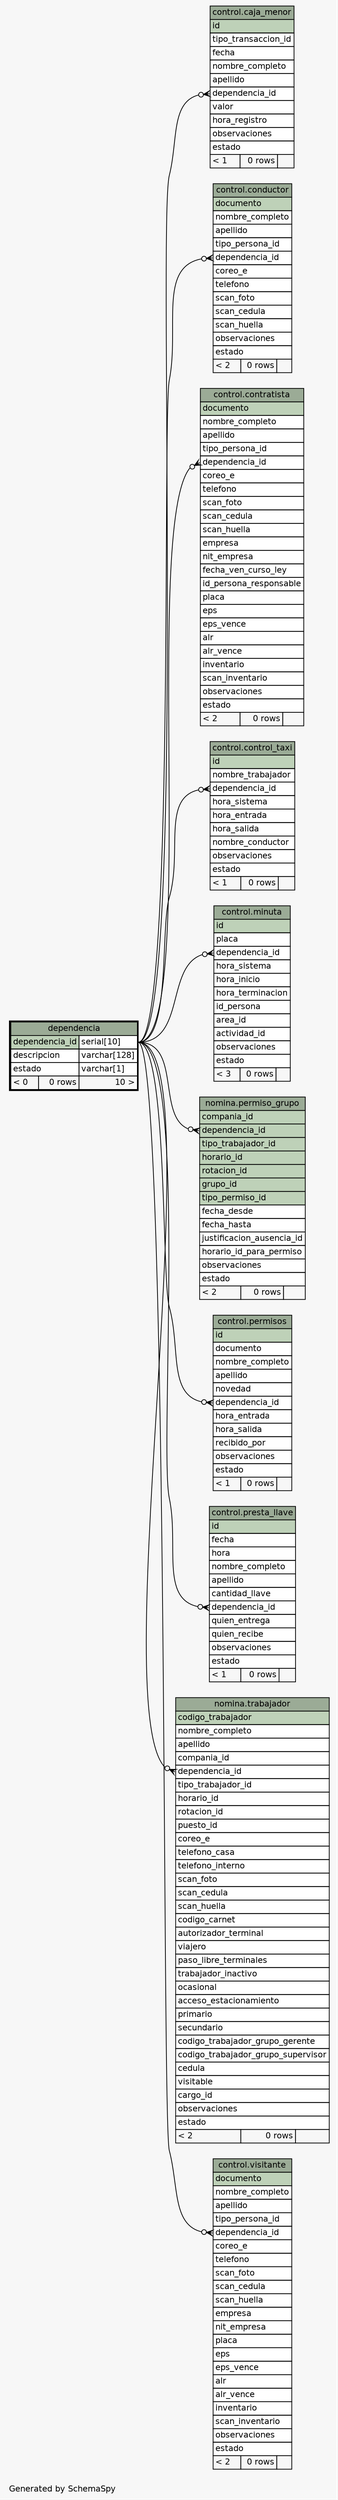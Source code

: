 // dot 2.26.3 on Linux 3.2.0-4-686-pae
// SchemaSpy rev 590
digraph "oneDegreeRelationshipsDiagram" {
  graph [
    rankdir="RL"
    bgcolor="#f7f7f7"
    label="\nGenerated by SchemaSpy"
    labeljust="l"
    nodesep="0.18"
    ranksep="0.46"
    fontname="Helvetica"
    fontsize="11"
  ];
  node [
    fontname="Helvetica"
    fontsize="11"
    shape="plaintext"
  ];
  edge [
    arrowsize="0.8"
  ];
  "control.caja_menor":"dependencia_id":w -> "dependencia":"dependencia_id.type":e [arrowhead=none dir=back arrowtail=crowodot];
  "control.conductor":"dependencia_id":w -> "dependencia":"dependencia_id.type":e [arrowhead=none dir=back arrowtail=crowodot];
  "control.contratista":"dependencia_id":w -> "dependencia":"dependencia_id.type":e [arrowhead=none dir=back arrowtail=crowodot];
  "control.control_taxi":"dependencia_id":w -> "dependencia":"dependencia_id.type":e [arrowhead=none dir=back arrowtail=crowodot];
  "control.minuta":"dependencia_id":w -> "dependencia":"dependencia_id.type":e [arrowhead=none dir=back arrowtail=crowodot];
  "nomina.permiso_grupo":"dependencia_id":w -> "dependencia":"dependencia_id.type":e [arrowhead=none dir=back arrowtail=crowodot];
  "control.permisos":"dependencia_id":w -> "dependencia":"dependencia_id.type":e [arrowhead=none dir=back arrowtail=crowodot];
  "control.presta_llave":"dependencia_id":w -> "dependencia":"dependencia_id.type":e [arrowhead=none dir=back arrowtail=crowodot];
  "nomina.trabajador":"dependencia_id":w -> "dependencia":"dependencia_id.type":e [arrowhead=none dir=back arrowtail=crowodot];
  "control.visitante":"dependencia_id":w -> "dependencia":"dependencia_id.type":e [arrowhead=none dir=back arrowtail=crowodot];
  "control.caja_menor" [
    label=<
    <TABLE BORDER="0" CELLBORDER="1" CELLSPACING="0" BGCOLOR="#ffffff">
      <TR><TD COLSPAN="3" BGCOLOR="#9bab96" ALIGN="CENTER">control.caja_menor</TD></TR>
      <TR><TD PORT="id" COLSPAN="3" BGCOLOR="#bed1b8" ALIGN="LEFT">id</TD></TR>
      <TR><TD PORT="tipo_transaccion_id" COLSPAN="3" ALIGN="LEFT">tipo_transaccion_id</TD></TR>
      <TR><TD PORT="fecha" COLSPAN="3" ALIGN="LEFT">fecha</TD></TR>
      <TR><TD PORT="nombre_completo" COLSPAN="3" ALIGN="LEFT">nombre_completo</TD></TR>
      <TR><TD PORT="apellido" COLSPAN="3" ALIGN="LEFT">apellido</TD></TR>
      <TR><TD PORT="dependencia_id" COLSPAN="3" ALIGN="LEFT">dependencia_id</TD></TR>
      <TR><TD PORT="valor" COLSPAN="3" ALIGN="LEFT">valor</TD></TR>
      <TR><TD PORT="hora_registro" COLSPAN="3" ALIGN="LEFT">hora_registro</TD></TR>
      <TR><TD PORT="observaciones" COLSPAN="3" ALIGN="LEFT">observaciones</TD></TR>
      <TR><TD PORT="estado" COLSPAN="3" ALIGN="LEFT">estado</TD></TR>
      <TR><TD ALIGN="LEFT" BGCOLOR="#f7f7f7">&lt; 1</TD><TD ALIGN="RIGHT" BGCOLOR="#f7f7f7">0 rows</TD><TD ALIGN="RIGHT" BGCOLOR="#f7f7f7">  </TD></TR>
    </TABLE>>
    URL="../../control/tables/caja_menor.html"
    tooltip="control.caja_menor"
  ];
  "control.conductor" [
    label=<
    <TABLE BORDER="0" CELLBORDER="1" CELLSPACING="0" BGCOLOR="#ffffff">
      <TR><TD COLSPAN="3" BGCOLOR="#9bab96" ALIGN="CENTER">control.conductor</TD></TR>
      <TR><TD PORT="documento" COLSPAN="3" BGCOLOR="#bed1b8" ALIGN="LEFT">documento</TD></TR>
      <TR><TD PORT="nombre_completo" COLSPAN="3" ALIGN="LEFT">nombre_completo</TD></TR>
      <TR><TD PORT="apellido" COLSPAN="3" ALIGN="LEFT">apellido</TD></TR>
      <TR><TD PORT="tipo_persona_id" COLSPAN="3" ALIGN="LEFT">tipo_persona_id</TD></TR>
      <TR><TD PORT="dependencia_id" COLSPAN="3" ALIGN="LEFT">dependencia_id</TD></TR>
      <TR><TD PORT="coreo_e" COLSPAN="3" ALIGN="LEFT">coreo_e</TD></TR>
      <TR><TD PORT="telefono" COLSPAN="3" ALIGN="LEFT">telefono</TD></TR>
      <TR><TD PORT="scan_foto" COLSPAN="3" ALIGN="LEFT">scan_foto</TD></TR>
      <TR><TD PORT="scan_cedula" COLSPAN="3" ALIGN="LEFT">scan_cedula</TD></TR>
      <TR><TD PORT="scan_huella" COLSPAN="3" ALIGN="LEFT">scan_huella</TD></TR>
      <TR><TD PORT="observaciones" COLSPAN="3" ALIGN="LEFT">observaciones</TD></TR>
      <TR><TD PORT="estado" COLSPAN="3" ALIGN="LEFT">estado</TD></TR>
      <TR><TD ALIGN="LEFT" BGCOLOR="#f7f7f7">&lt; 2</TD><TD ALIGN="RIGHT" BGCOLOR="#f7f7f7">0 rows</TD><TD ALIGN="RIGHT" BGCOLOR="#f7f7f7">  </TD></TR>
    </TABLE>>
    URL="../../control/tables/conductor.html"
    tooltip="control.conductor"
  ];
  "control.contratista" [
    label=<
    <TABLE BORDER="0" CELLBORDER="1" CELLSPACING="0" BGCOLOR="#ffffff">
      <TR><TD COLSPAN="3" BGCOLOR="#9bab96" ALIGN="CENTER">control.contratista</TD></TR>
      <TR><TD PORT="documento" COLSPAN="3" BGCOLOR="#bed1b8" ALIGN="LEFT">documento</TD></TR>
      <TR><TD PORT="nombre_completo" COLSPAN="3" ALIGN="LEFT">nombre_completo</TD></TR>
      <TR><TD PORT="apellido" COLSPAN="3" ALIGN="LEFT">apellido</TD></TR>
      <TR><TD PORT="tipo_persona_id" COLSPAN="3" ALIGN="LEFT">tipo_persona_id</TD></TR>
      <TR><TD PORT="dependencia_id" COLSPAN="3" ALIGN="LEFT">dependencia_id</TD></TR>
      <TR><TD PORT="coreo_e" COLSPAN="3" ALIGN="LEFT">coreo_e</TD></TR>
      <TR><TD PORT="telefono" COLSPAN="3" ALIGN="LEFT">telefono</TD></TR>
      <TR><TD PORT="scan_foto" COLSPAN="3" ALIGN="LEFT">scan_foto</TD></TR>
      <TR><TD PORT="scan_cedula" COLSPAN="3" ALIGN="LEFT">scan_cedula</TD></TR>
      <TR><TD PORT="scan_huella" COLSPAN="3" ALIGN="LEFT">scan_huella</TD></TR>
      <TR><TD PORT="empresa" COLSPAN="3" ALIGN="LEFT">empresa</TD></TR>
      <TR><TD PORT="nit_empresa" COLSPAN="3" ALIGN="LEFT">nit_empresa</TD></TR>
      <TR><TD PORT="fecha_ven_curso_ley" COLSPAN="3" ALIGN="LEFT">fecha_ven_curso_ley</TD></TR>
      <TR><TD PORT="id_persona_responsable" COLSPAN="3" ALIGN="LEFT">id_persona_responsable</TD></TR>
      <TR><TD PORT="placa" COLSPAN="3" ALIGN="LEFT">placa</TD></TR>
      <TR><TD PORT="eps" COLSPAN="3" ALIGN="LEFT">eps</TD></TR>
      <TR><TD PORT="eps_vence" COLSPAN="3" ALIGN="LEFT">eps_vence</TD></TR>
      <TR><TD PORT="alr" COLSPAN="3" ALIGN="LEFT">alr</TD></TR>
      <TR><TD PORT="alr_vence" COLSPAN="3" ALIGN="LEFT">alr_vence</TD></TR>
      <TR><TD PORT="inventario" COLSPAN="3" ALIGN="LEFT">inventario</TD></TR>
      <TR><TD PORT="scan_inventario" COLSPAN="3" ALIGN="LEFT">scan_inventario</TD></TR>
      <TR><TD PORT="observaciones" COLSPAN="3" ALIGN="LEFT">observaciones</TD></TR>
      <TR><TD PORT="estado" COLSPAN="3" ALIGN="LEFT">estado</TD></TR>
      <TR><TD ALIGN="LEFT" BGCOLOR="#f7f7f7">&lt; 2</TD><TD ALIGN="RIGHT" BGCOLOR="#f7f7f7">0 rows</TD><TD ALIGN="RIGHT" BGCOLOR="#f7f7f7">  </TD></TR>
    </TABLE>>
    URL="../../control/tables/contratista.html"
    tooltip="control.contratista"
  ];
  "control.control_taxi" [
    label=<
    <TABLE BORDER="0" CELLBORDER="1" CELLSPACING="0" BGCOLOR="#ffffff">
      <TR><TD COLSPAN="3" BGCOLOR="#9bab96" ALIGN="CENTER">control.control_taxi</TD></TR>
      <TR><TD PORT="id" COLSPAN="3" BGCOLOR="#bed1b8" ALIGN="LEFT">id</TD></TR>
      <TR><TD PORT="nombre_trabajador" COLSPAN="3" ALIGN="LEFT">nombre_trabajador</TD></TR>
      <TR><TD PORT="dependencia_id" COLSPAN="3" ALIGN="LEFT">dependencia_id</TD></TR>
      <TR><TD PORT="hora_sistema" COLSPAN="3" ALIGN="LEFT">hora_sistema</TD></TR>
      <TR><TD PORT="hora_entrada" COLSPAN="3" ALIGN="LEFT">hora_entrada</TD></TR>
      <TR><TD PORT="hora_salida" COLSPAN="3" ALIGN="LEFT">hora_salida</TD></TR>
      <TR><TD PORT="nombre_conductor" COLSPAN="3" ALIGN="LEFT">nombre_conductor</TD></TR>
      <TR><TD PORT="observaciones" COLSPAN="3" ALIGN="LEFT">observaciones</TD></TR>
      <TR><TD PORT="estado" COLSPAN="3" ALIGN="LEFT">estado</TD></TR>
      <TR><TD ALIGN="LEFT" BGCOLOR="#f7f7f7">&lt; 1</TD><TD ALIGN="RIGHT" BGCOLOR="#f7f7f7">0 rows</TD><TD ALIGN="RIGHT" BGCOLOR="#f7f7f7">  </TD></TR>
    </TABLE>>
    URL="../../control/tables/control_taxi.html"
    tooltip="control.control_taxi"
  ];
  "dependencia" [
    label=<
    <TABLE BORDER="2" CELLBORDER="1" CELLSPACING="0" BGCOLOR="#ffffff">
      <TR><TD COLSPAN="3" BGCOLOR="#9bab96" ALIGN="CENTER">dependencia</TD></TR>
      <TR><TD PORT="dependencia_id" COLSPAN="2" BGCOLOR="#bed1b8" ALIGN="LEFT">dependencia_id</TD><TD PORT="dependencia_id.type" ALIGN="LEFT">serial[10]</TD></TR>
      <TR><TD PORT="descripcion" COLSPAN="2" ALIGN="LEFT">descripcion</TD><TD PORT="descripcion.type" ALIGN="LEFT">varchar[128]</TD></TR>
      <TR><TD PORT="estado" COLSPAN="2" ALIGN="LEFT">estado</TD><TD PORT="estado.type" ALIGN="LEFT">varchar[1]</TD></TR>
      <TR><TD ALIGN="LEFT" BGCOLOR="#f7f7f7">&lt; 0</TD><TD ALIGN="RIGHT" BGCOLOR="#f7f7f7">0 rows</TD><TD ALIGN="RIGHT" BGCOLOR="#f7f7f7">10 &gt;</TD></TR>
    </TABLE>>
    URL="dependencia.html"
    tooltip="dependencia"
  ];
  "control.minuta" [
    label=<
    <TABLE BORDER="0" CELLBORDER="1" CELLSPACING="0" BGCOLOR="#ffffff">
      <TR><TD COLSPAN="3" BGCOLOR="#9bab96" ALIGN="CENTER">control.minuta</TD></TR>
      <TR><TD PORT="id" COLSPAN="3" BGCOLOR="#bed1b8" ALIGN="LEFT">id</TD></TR>
      <TR><TD PORT="placa" COLSPAN="3" ALIGN="LEFT">placa</TD></TR>
      <TR><TD PORT="dependencia_id" COLSPAN="3" ALIGN="LEFT">dependencia_id</TD></TR>
      <TR><TD PORT="hora_sistema" COLSPAN="3" ALIGN="LEFT">hora_sistema</TD></TR>
      <TR><TD PORT="hora_inicio" COLSPAN="3" ALIGN="LEFT">hora_inicio</TD></TR>
      <TR><TD PORT="hora_terminacion" COLSPAN="3" ALIGN="LEFT">hora_terminacion</TD></TR>
      <TR><TD PORT="id_persona" COLSPAN="3" ALIGN="LEFT">id_persona</TD></TR>
      <TR><TD PORT="area_id" COLSPAN="3" ALIGN="LEFT">area_id</TD></TR>
      <TR><TD PORT="actividad_id" COLSPAN="3" ALIGN="LEFT">actividad_id</TD></TR>
      <TR><TD PORT="observaciones" COLSPAN="3" ALIGN="LEFT">observaciones</TD></TR>
      <TR><TD PORT="estado" COLSPAN="3" ALIGN="LEFT">estado</TD></TR>
      <TR><TD ALIGN="LEFT" BGCOLOR="#f7f7f7">&lt; 3</TD><TD ALIGN="RIGHT" BGCOLOR="#f7f7f7">0 rows</TD><TD ALIGN="RIGHT" BGCOLOR="#f7f7f7">  </TD></TR>
    </TABLE>>
    URL="../../control/tables/minuta.html"
    tooltip="control.minuta"
  ];
  "nomina.permiso_grupo" [
    label=<
    <TABLE BORDER="0" CELLBORDER="1" CELLSPACING="0" BGCOLOR="#ffffff">
      <TR><TD COLSPAN="3" BGCOLOR="#9bab96" ALIGN="CENTER">nomina.permiso_grupo</TD></TR>
      <TR><TD PORT="compania_id" COLSPAN="3" BGCOLOR="#bed1b8" ALIGN="LEFT">compania_id</TD></TR>
      <TR><TD PORT="dependencia_id" COLSPAN="3" BGCOLOR="#bed1b8" ALIGN="LEFT">dependencia_id</TD></TR>
      <TR><TD PORT="tipo_trabajador_id" COLSPAN="3" BGCOLOR="#bed1b8" ALIGN="LEFT">tipo_trabajador_id</TD></TR>
      <TR><TD PORT="horario_id" COLSPAN="3" BGCOLOR="#bed1b8" ALIGN="LEFT">horario_id</TD></TR>
      <TR><TD PORT="rotacion_id" COLSPAN="3" BGCOLOR="#bed1b8" ALIGN="LEFT">rotacion_id</TD></TR>
      <TR><TD PORT="grupo_id" COLSPAN="3" BGCOLOR="#bed1b8" ALIGN="LEFT">grupo_id</TD></TR>
      <TR><TD PORT="tipo_permiso_id" COLSPAN="3" BGCOLOR="#bed1b8" ALIGN="LEFT">tipo_permiso_id</TD></TR>
      <TR><TD PORT="fecha_desde" COLSPAN="3" ALIGN="LEFT">fecha_desde</TD></TR>
      <TR><TD PORT="fecha_hasta" COLSPAN="3" ALIGN="LEFT">fecha_hasta</TD></TR>
      <TR><TD PORT="justificacion_ausencia_id" COLSPAN="3" ALIGN="LEFT">justificacion_ausencia_id</TD></TR>
      <TR><TD PORT="horario_id_para_permiso" COLSPAN="3" ALIGN="LEFT">horario_id_para_permiso</TD></TR>
      <TR><TD PORT="observaciones" COLSPAN="3" ALIGN="LEFT">observaciones</TD></TR>
      <TR><TD PORT="estado" COLSPAN="3" ALIGN="LEFT">estado</TD></TR>
      <TR><TD ALIGN="LEFT" BGCOLOR="#f7f7f7">&lt; 2</TD><TD ALIGN="RIGHT" BGCOLOR="#f7f7f7">0 rows</TD><TD ALIGN="RIGHT" BGCOLOR="#f7f7f7">  </TD></TR>
    </TABLE>>
    URL="../../nomina/tables/permiso_grupo.html"
    tooltip="nomina.permiso_grupo"
  ];
  "control.permisos" [
    label=<
    <TABLE BORDER="0" CELLBORDER="1" CELLSPACING="0" BGCOLOR="#ffffff">
      <TR><TD COLSPAN="3" BGCOLOR="#9bab96" ALIGN="CENTER">control.permisos</TD></TR>
      <TR><TD PORT="id" COLSPAN="3" BGCOLOR="#bed1b8" ALIGN="LEFT">id</TD></TR>
      <TR><TD PORT="documento" COLSPAN="3" ALIGN="LEFT">documento</TD></TR>
      <TR><TD PORT="nombre_completo" COLSPAN="3" ALIGN="LEFT">nombre_completo</TD></TR>
      <TR><TD PORT="apellido" COLSPAN="3" ALIGN="LEFT">apellido</TD></TR>
      <TR><TD PORT="novedad" COLSPAN="3" ALIGN="LEFT">novedad</TD></TR>
      <TR><TD PORT="dependencia_id" COLSPAN="3" ALIGN="LEFT">dependencia_id</TD></TR>
      <TR><TD PORT="hora_entrada" COLSPAN="3" ALIGN="LEFT">hora_entrada</TD></TR>
      <TR><TD PORT="hora_salida" COLSPAN="3" ALIGN="LEFT">hora_salida</TD></TR>
      <TR><TD PORT="recibido_por" COLSPAN="3" ALIGN="LEFT">recibido_por</TD></TR>
      <TR><TD PORT="observaciones" COLSPAN="3" ALIGN="LEFT">observaciones</TD></TR>
      <TR><TD PORT="estado" COLSPAN="3" ALIGN="LEFT">estado</TD></TR>
      <TR><TD ALIGN="LEFT" BGCOLOR="#f7f7f7">&lt; 1</TD><TD ALIGN="RIGHT" BGCOLOR="#f7f7f7">0 rows</TD><TD ALIGN="RIGHT" BGCOLOR="#f7f7f7">  </TD></TR>
    </TABLE>>
    URL="../../control/tables/permisos.html"
    tooltip="control.permisos"
  ];
  "control.presta_llave" [
    label=<
    <TABLE BORDER="0" CELLBORDER="1" CELLSPACING="0" BGCOLOR="#ffffff">
      <TR><TD COLSPAN="3" BGCOLOR="#9bab96" ALIGN="CENTER">control.presta_llave</TD></TR>
      <TR><TD PORT="id" COLSPAN="3" BGCOLOR="#bed1b8" ALIGN="LEFT">id</TD></TR>
      <TR><TD PORT="fecha" COLSPAN="3" ALIGN="LEFT">fecha</TD></TR>
      <TR><TD PORT="hora" COLSPAN="3" ALIGN="LEFT">hora</TD></TR>
      <TR><TD PORT="nombre_completo" COLSPAN="3" ALIGN="LEFT">nombre_completo</TD></TR>
      <TR><TD PORT="apellido" COLSPAN="3" ALIGN="LEFT">apellido</TD></TR>
      <TR><TD PORT="cantidad_llave" COLSPAN="3" ALIGN="LEFT">cantidad_llave</TD></TR>
      <TR><TD PORT="dependencia_id" COLSPAN="3" ALIGN="LEFT">dependencia_id</TD></TR>
      <TR><TD PORT="quien_entrega" COLSPAN="3" ALIGN="LEFT">quien_entrega</TD></TR>
      <TR><TD PORT="quien_recibe" COLSPAN="3" ALIGN="LEFT">quien_recibe</TD></TR>
      <TR><TD PORT="observaciones" COLSPAN="3" ALIGN="LEFT">observaciones</TD></TR>
      <TR><TD PORT="estado" COLSPAN="3" ALIGN="LEFT">estado</TD></TR>
      <TR><TD ALIGN="LEFT" BGCOLOR="#f7f7f7">&lt; 1</TD><TD ALIGN="RIGHT" BGCOLOR="#f7f7f7">0 rows</TD><TD ALIGN="RIGHT" BGCOLOR="#f7f7f7">  </TD></TR>
    </TABLE>>
    URL="../../control/tables/presta_llave.html"
    tooltip="control.presta_llave"
  ];
  "nomina.trabajador" [
    label=<
    <TABLE BORDER="0" CELLBORDER="1" CELLSPACING="0" BGCOLOR="#ffffff">
      <TR><TD COLSPAN="3" BGCOLOR="#9bab96" ALIGN="CENTER">nomina.trabajador</TD></TR>
      <TR><TD PORT="codigo_trabajador" COLSPAN="3" BGCOLOR="#bed1b8" ALIGN="LEFT">codigo_trabajador</TD></TR>
      <TR><TD PORT="nombre_completo" COLSPAN="3" ALIGN="LEFT">nombre_completo</TD></TR>
      <TR><TD PORT="apellido" COLSPAN="3" ALIGN="LEFT">apellido</TD></TR>
      <TR><TD PORT="compania_id" COLSPAN="3" ALIGN="LEFT">compania_id</TD></TR>
      <TR><TD PORT="dependencia_id" COLSPAN="3" ALIGN="LEFT">dependencia_id</TD></TR>
      <TR><TD PORT="tipo_trabajador_id" COLSPAN="3" ALIGN="LEFT">tipo_trabajador_id</TD></TR>
      <TR><TD PORT="horario_id" COLSPAN="3" ALIGN="LEFT">horario_id</TD></TR>
      <TR><TD PORT="rotacion_id" COLSPAN="3" ALIGN="LEFT">rotacion_id</TD></TR>
      <TR><TD PORT="puesto_id" COLSPAN="3" ALIGN="LEFT">puesto_id</TD></TR>
      <TR><TD PORT="coreo_e" COLSPAN="3" ALIGN="LEFT">coreo_e</TD></TR>
      <TR><TD PORT="telefono_casa" COLSPAN="3" ALIGN="LEFT">telefono_casa</TD></TR>
      <TR><TD PORT="telefono_interno" COLSPAN="3" ALIGN="LEFT">telefono_interno</TD></TR>
      <TR><TD PORT="scan_foto" COLSPAN="3" ALIGN="LEFT">scan_foto</TD></TR>
      <TR><TD PORT="scan_cedula" COLSPAN="3" ALIGN="LEFT">scan_cedula</TD></TR>
      <TR><TD PORT="scan_huella" COLSPAN="3" ALIGN="LEFT">scan_huella</TD></TR>
      <TR><TD PORT="codigo_carnet" COLSPAN="3" ALIGN="LEFT">codigo_carnet</TD></TR>
      <TR><TD PORT="autorizador_terminal" COLSPAN="3" ALIGN="LEFT">autorizador_terminal</TD></TR>
      <TR><TD PORT="viajero" COLSPAN="3" ALIGN="LEFT">viajero</TD></TR>
      <TR><TD PORT="paso_libre_terminales" COLSPAN="3" ALIGN="LEFT">paso_libre_terminales</TD></TR>
      <TR><TD PORT="trabajador_inactivo" COLSPAN="3" ALIGN="LEFT">trabajador_inactivo</TD></TR>
      <TR><TD PORT="ocasional" COLSPAN="3" ALIGN="LEFT">ocasional</TD></TR>
      <TR><TD PORT="acceso_estacionamiento" COLSPAN="3" ALIGN="LEFT">acceso_estacionamiento</TD></TR>
      <TR><TD PORT="primario" COLSPAN="3" ALIGN="LEFT">primario</TD></TR>
      <TR><TD PORT="secundario" COLSPAN="3" ALIGN="LEFT">secundario</TD></TR>
      <TR><TD PORT="codigo_trabajador_grupo_gerente" COLSPAN="3" ALIGN="LEFT">codigo_trabajador_grupo_gerente</TD></TR>
      <TR><TD PORT="codigo_trabajador_grupo_supervisor" COLSPAN="3" ALIGN="LEFT">codigo_trabajador_grupo_supervisor</TD></TR>
      <TR><TD PORT="cedula" COLSPAN="3" ALIGN="LEFT">cedula</TD></TR>
      <TR><TD PORT="visitable" COLSPAN="3" ALIGN="LEFT">visitable</TD></TR>
      <TR><TD PORT="cargo_id" COLSPAN="3" ALIGN="LEFT">cargo_id</TD></TR>
      <TR><TD PORT="observaciones" COLSPAN="3" ALIGN="LEFT">observaciones</TD></TR>
      <TR><TD PORT="estado" COLSPAN="3" ALIGN="LEFT">estado</TD></TR>
      <TR><TD ALIGN="LEFT" BGCOLOR="#f7f7f7">&lt; 2</TD><TD ALIGN="RIGHT" BGCOLOR="#f7f7f7">0 rows</TD><TD ALIGN="RIGHT" BGCOLOR="#f7f7f7">  </TD></TR>
    </TABLE>>
    URL="../../nomina/tables/trabajador.html"
    tooltip="nomina.trabajador"
  ];
  "control.visitante" [
    label=<
    <TABLE BORDER="0" CELLBORDER="1" CELLSPACING="0" BGCOLOR="#ffffff">
      <TR><TD COLSPAN="3" BGCOLOR="#9bab96" ALIGN="CENTER">control.visitante</TD></TR>
      <TR><TD PORT="documento" COLSPAN="3" BGCOLOR="#bed1b8" ALIGN="LEFT">documento</TD></TR>
      <TR><TD PORT="nombre_completo" COLSPAN="3" ALIGN="LEFT">nombre_completo</TD></TR>
      <TR><TD PORT="apellido" COLSPAN="3" ALIGN="LEFT">apellido</TD></TR>
      <TR><TD PORT="tipo_persona_id" COLSPAN="3" ALIGN="LEFT">tipo_persona_id</TD></TR>
      <TR><TD PORT="dependencia_id" COLSPAN="3" ALIGN="LEFT">dependencia_id</TD></TR>
      <TR><TD PORT="coreo_e" COLSPAN="3" ALIGN="LEFT">coreo_e</TD></TR>
      <TR><TD PORT="telefono" COLSPAN="3" ALIGN="LEFT">telefono</TD></TR>
      <TR><TD PORT="scan_foto" COLSPAN="3" ALIGN="LEFT">scan_foto</TD></TR>
      <TR><TD PORT="scan_cedula" COLSPAN="3" ALIGN="LEFT">scan_cedula</TD></TR>
      <TR><TD PORT="scan_huella" COLSPAN="3" ALIGN="LEFT">scan_huella</TD></TR>
      <TR><TD PORT="empresa" COLSPAN="3" ALIGN="LEFT">empresa</TD></TR>
      <TR><TD PORT="nit_empresa" COLSPAN="3" ALIGN="LEFT">nit_empresa</TD></TR>
      <TR><TD PORT="placa" COLSPAN="3" ALIGN="LEFT">placa</TD></TR>
      <TR><TD PORT="eps" COLSPAN="3" ALIGN="LEFT">eps</TD></TR>
      <TR><TD PORT="eps_vence" COLSPAN="3" ALIGN="LEFT">eps_vence</TD></TR>
      <TR><TD PORT="alr" COLSPAN="3" ALIGN="LEFT">alr</TD></TR>
      <TR><TD PORT="alr_vence" COLSPAN="3" ALIGN="LEFT">alr_vence</TD></TR>
      <TR><TD PORT="inventario" COLSPAN="3" ALIGN="LEFT">inventario</TD></TR>
      <TR><TD PORT="scan_inventario" COLSPAN="3" ALIGN="LEFT">scan_inventario</TD></TR>
      <TR><TD PORT="observaciones" COLSPAN="3" ALIGN="LEFT">observaciones</TD></TR>
      <TR><TD PORT="estado" COLSPAN="3" ALIGN="LEFT">estado</TD></TR>
      <TR><TD ALIGN="LEFT" BGCOLOR="#f7f7f7">&lt; 2</TD><TD ALIGN="RIGHT" BGCOLOR="#f7f7f7">0 rows</TD><TD ALIGN="RIGHT" BGCOLOR="#f7f7f7">  </TD></TR>
    </TABLE>>
    URL="../../control/tables/visitante.html"
    tooltip="control.visitante"
  ];
}
